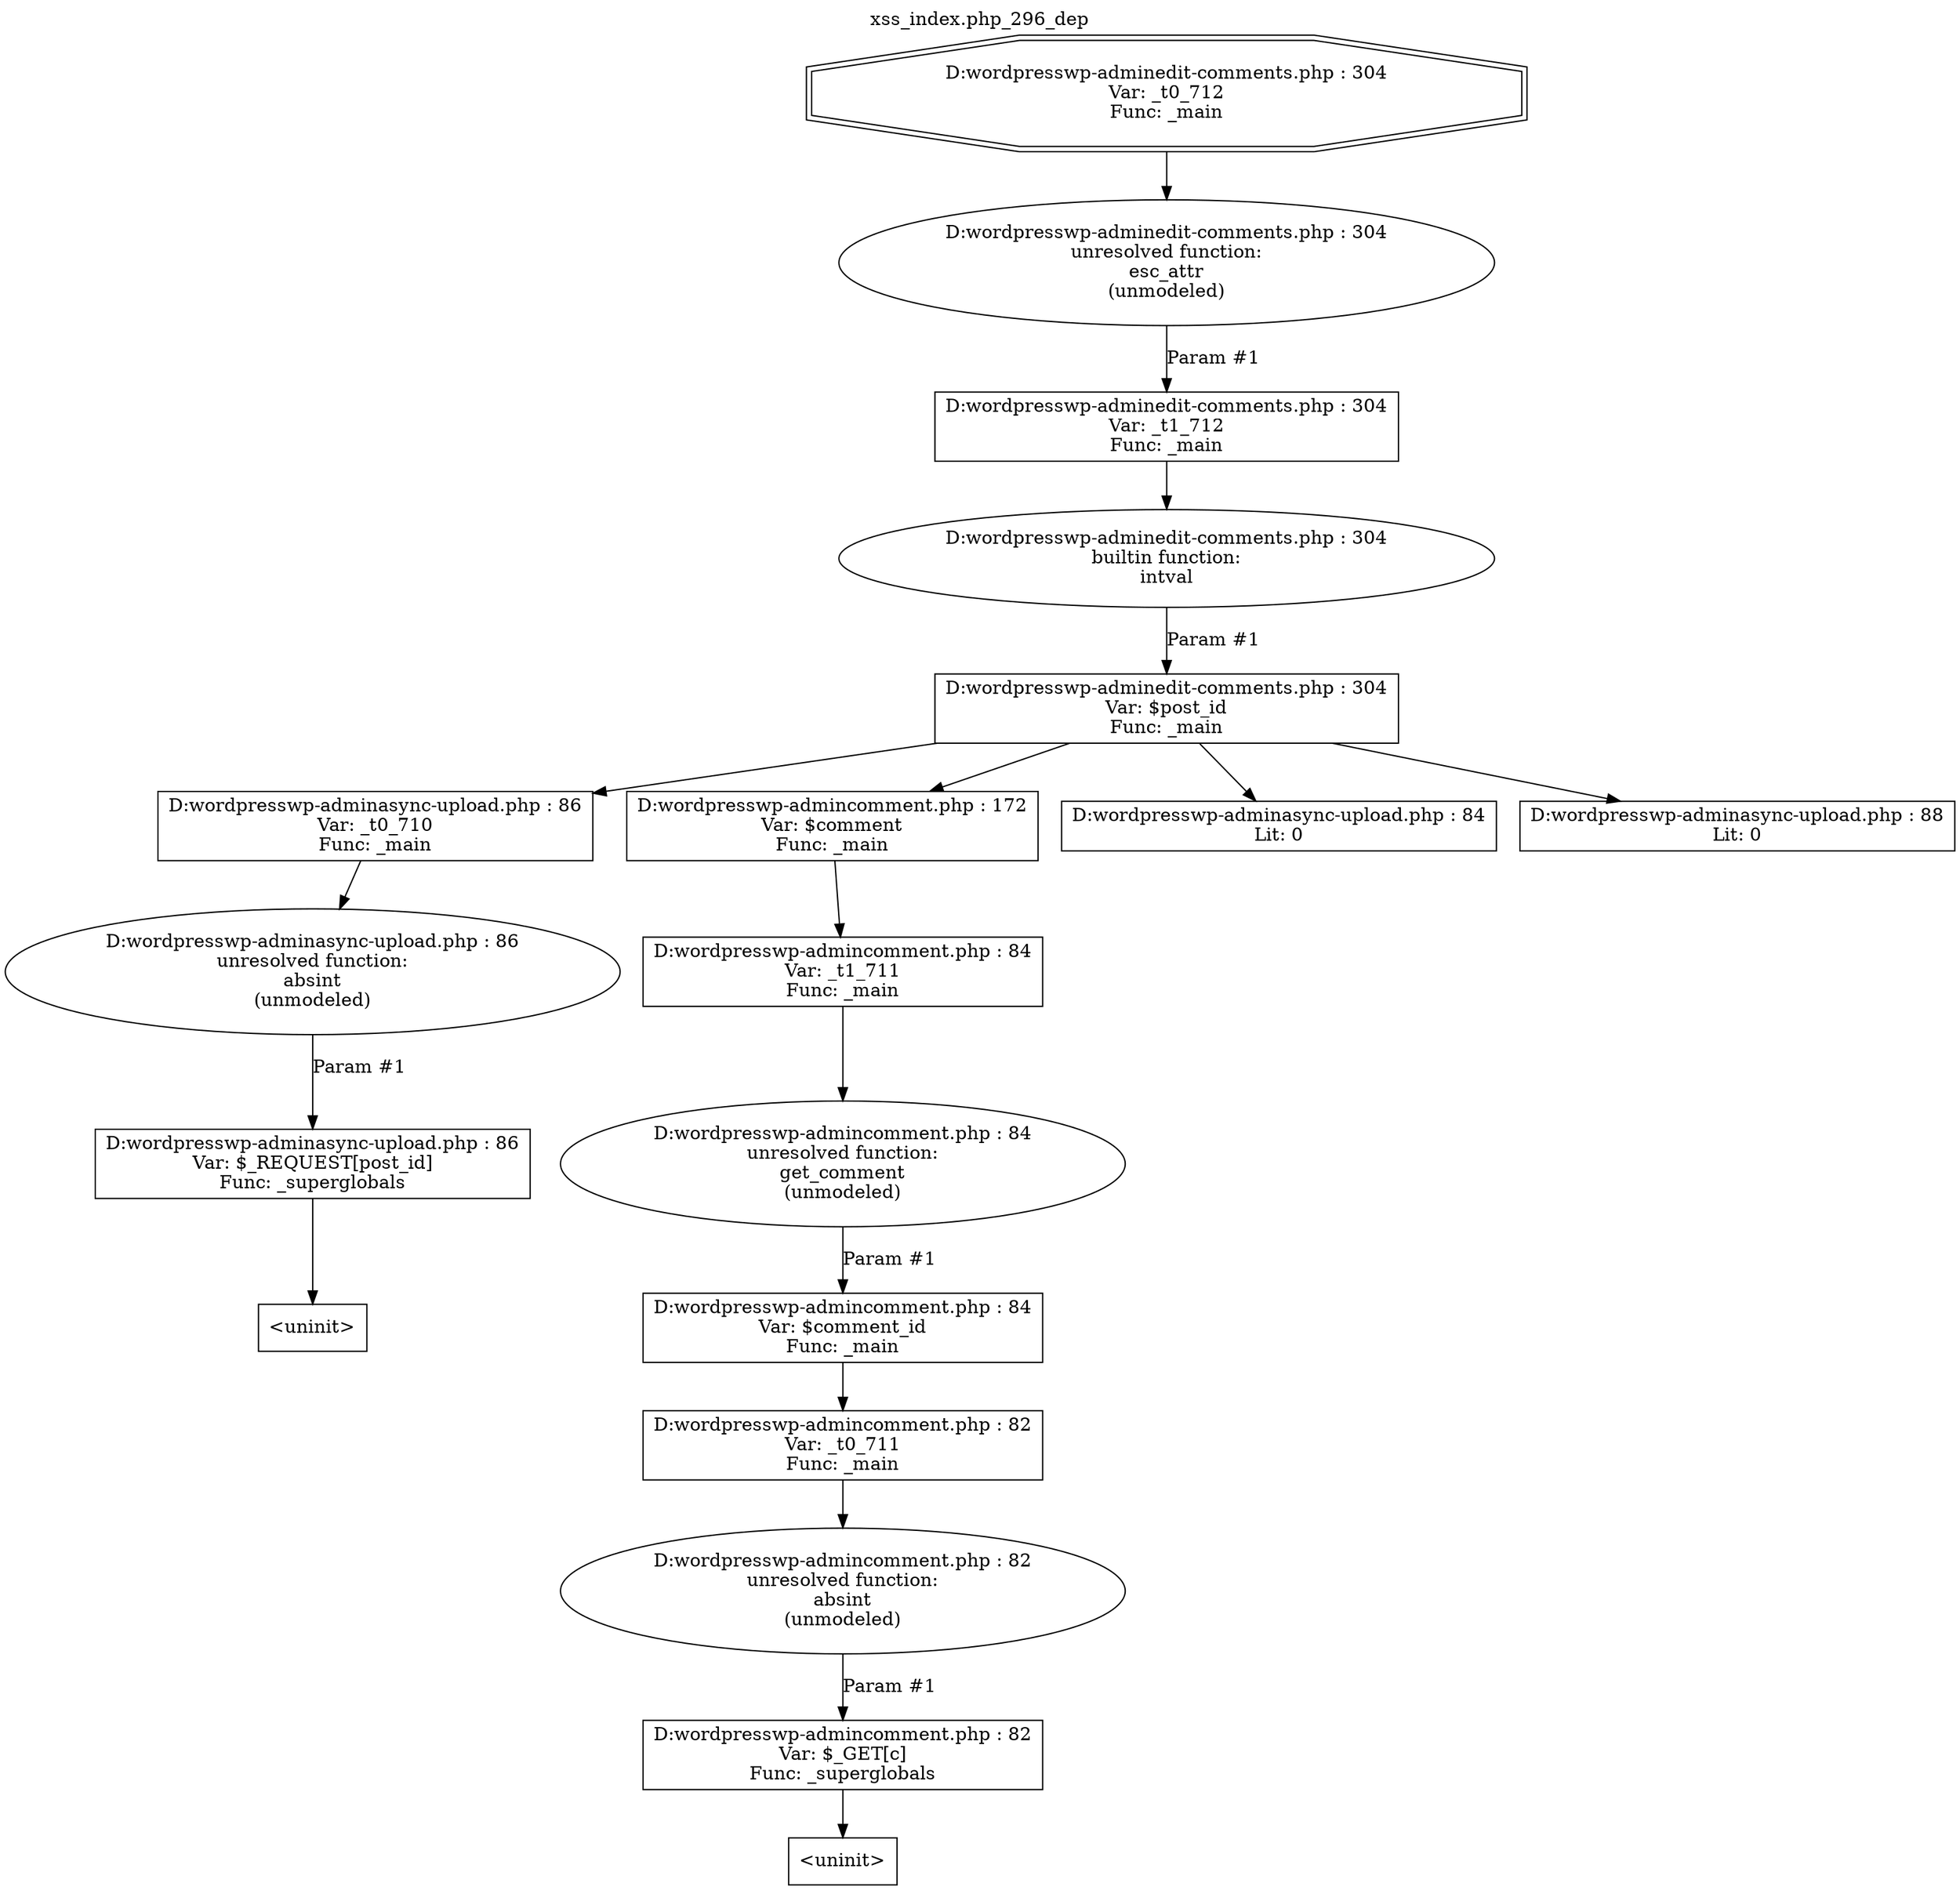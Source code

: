 digraph cfg {
  label="xss_index.php_296_dep";
  labelloc=t;
  n1 [shape=doubleoctagon, label="D:\wordpress\wp-admin\edit-comments.php : 304\nVar: _t0_712\nFunc: _main\n"];
  n2 [shape=ellipse, label="D:\wordpress\wp-admin\edit-comments.php : 304\nunresolved function:\nesc_attr\n(unmodeled)\n"];
  n3 [shape=box, label="D:\wordpress\wp-admin\edit-comments.php : 304\nVar: _t1_712\nFunc: _main\n"];
  n4 [shape=ellipse, label="D:\wordpress\wp-admin\edit-comments.php : 304\nbuiltin function:\nintval\n"];
  n5 [shape=box, label="D:\wordpress\wp-admin\edit-comments.php : 304\nVar: $post_id\nFunc: _main\n"];
  n6 [shape=box, label="D:\wordpress\wp-admin\async-upload.php : 86\nVar: _t0_710\nFunc: _main\n"];
  n7 [shape=ellipse, label="D:\wordpress\wp-admin\async-upload.php : 86\nunresolved function:\nabsint\n(unmodeled)\n"];
  n8 [shape=box, label="D:\wordpress\wp-admin\async-upload.php : 86\nVar: $_REQUEST[post_id]\nFunc: _superglobals\n"];
  n9 [shape=box, label="<uninit>"];
  n10 [shape=box, label="D:\wordpress\wp-admin\comment.php : 172\nVar: $comment\nFunc: _main\n"];
  n11 [shape=box, label="D:\wordpress\wp-admin\comment.php : 84\nVar: _t1_711\nFunc: _main\n"];
  n12 [shape=ellipse, label="D:\wordpress\wp-admin\comment.php : 84\nunresolved function:\nget_comment\n(unmodeled)\n"];
  n13 [shape=box, label="D:\wordpress\wp-admin\comment.php : 84\nVar: $comment_id\nFunc: _main\n"];
  n14 [shape=box, label="D:\wordpress\wp-admin\comment.php : 82\nVar: _t0_711\nFunc: _main\n"];
  n15 [shape=ellipse, label="D:\wordpress\wp-admin\comment.php : 82\nunresolved function:\nabsint\n(unmodeled)\n"];
  n16 [shape=box, label="D:\wordpress\wp-admin\comment.php : 82\nVar: $_GET[c]\nFunc: _superglobals\n"];
  n17 [shape=box, label="<uninit>"];
  n18 [shape=box, label="D:\wordpress\wp-admin\async-upload.php : 84\nLit: 0\n"];
  n19 [shape=box, label="D:\wordpress\wp-admin\async-upload.php : 88\nLit: 0\n"];
  n1 -> n2;
  n3 -> n4;
  n6 -> n7;
  n8 -> n9;
  n7 -> n8[label="Param #1"];
  n5 -> n6;
  n5 -> n10;
  n5 -> n18;
  n5 -> n19;
  n11 -> n12;
  n14 -> n15;
  n16 -> n17;
  n15 -> n16[label="Param #1"];
  n13 -> n14;
  n12 -> n13[label="Param #1"];
  n10 -> n11;
  n4 -> n5[label="Param #1"];
  n2 -> n3[label="Param #1"];
}
